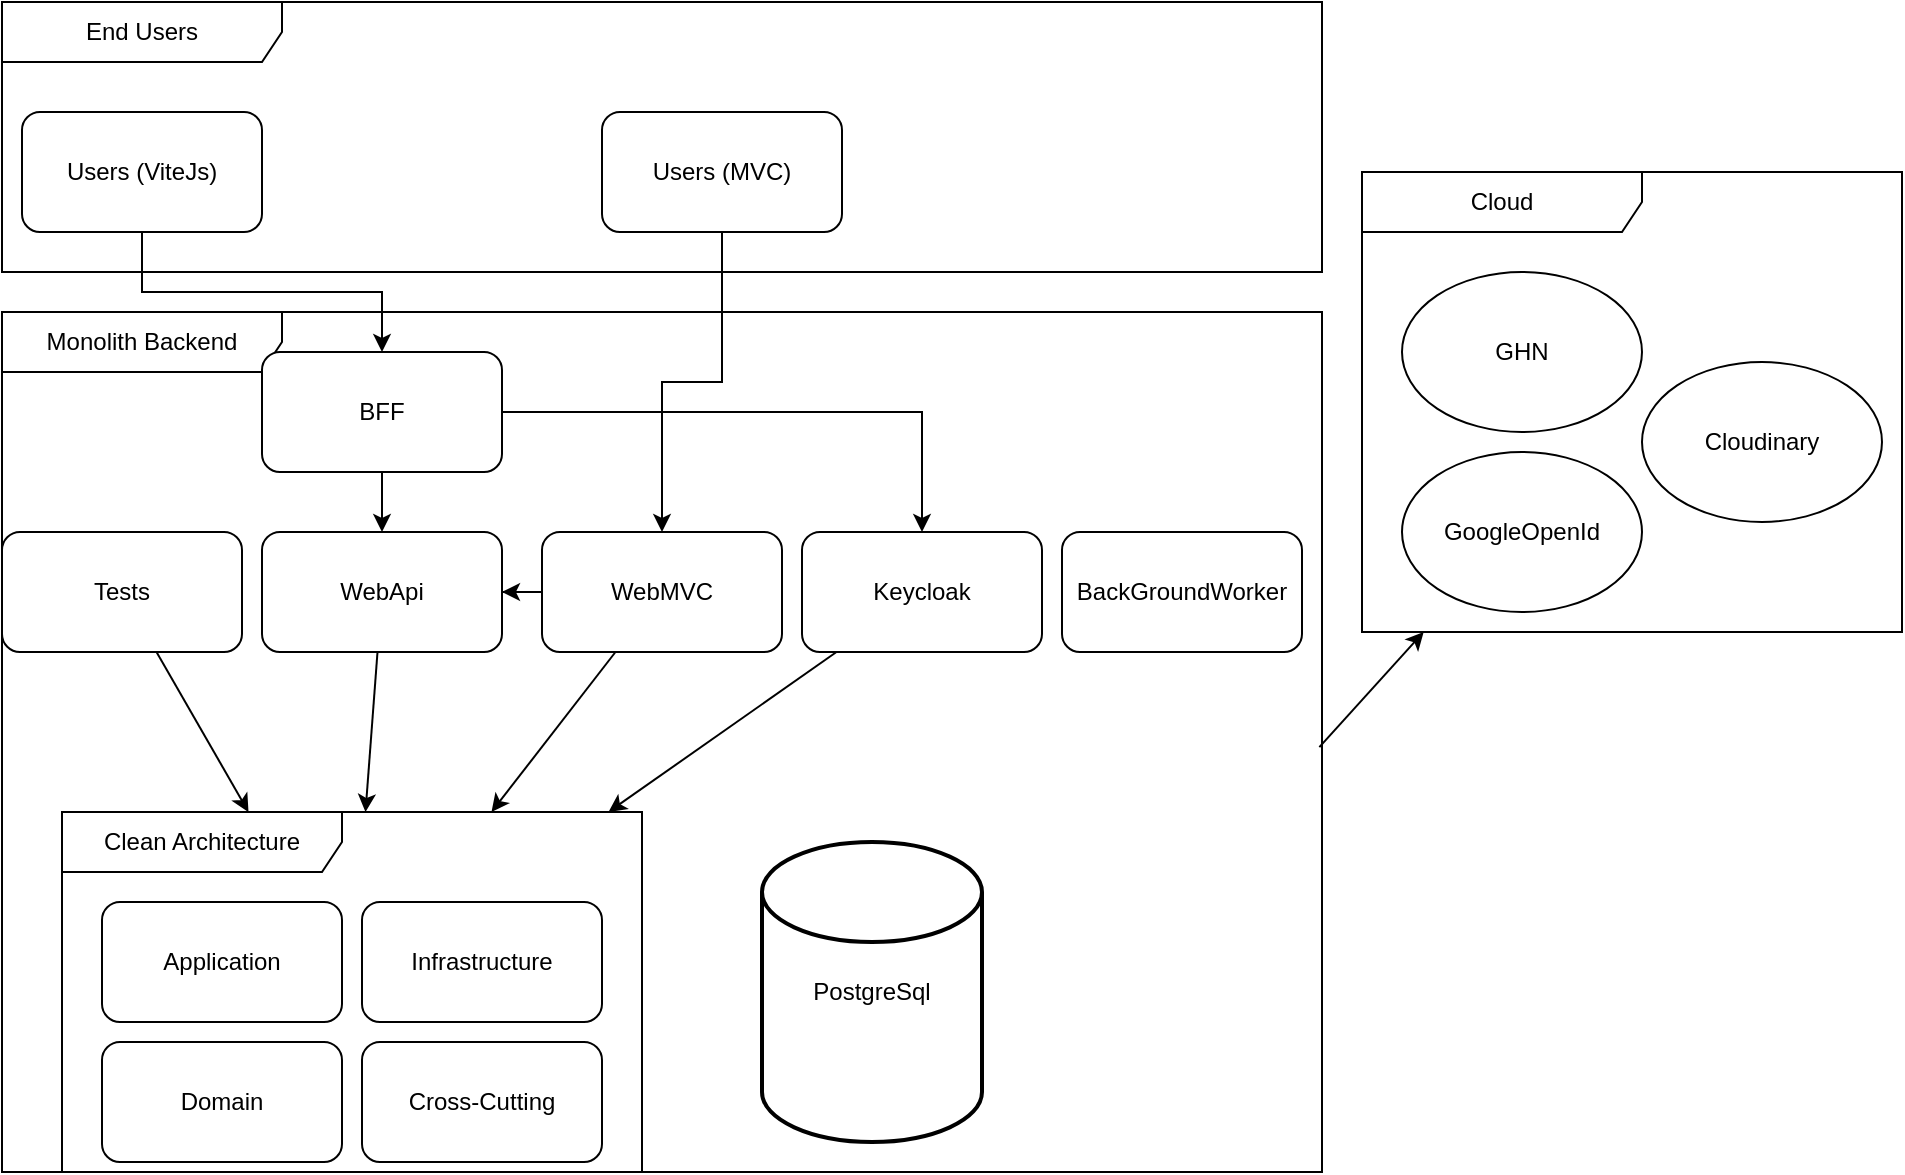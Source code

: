 <mxfile version="26.2.12" pages="2">
  <diagram name="Page-1" id="WS1Qd_SUKa9Jlxbu_MnT">
    <mxGraphModel dx="1215" dy="1454" grid="1" gridSize="10" guides="1" tooltips="1" connect="1" arrows="1" fold="1" page="1" pageScale="1" pageWidth="1100" pageHeight="850" math="0" shadow="0">
      <root>
        <mxCell id="0" />
        <mxCell id="1" parent="0" />
        <mxCell id="kZfsUoKmfzgFYKaYsRHd-48" value="" style="edgeStyle=orthogonalEdgeStyle;rounded=0;orthogonalLoop=1;jettySize=auto;html=1;" parent="1" source="hT3tXOvIoMV8yMWTtYdV-3" target="hT3tXOvIoMV8yMWTtYdV-4" edge="1">
          <mxGeometry relative="1" as="geometry" />
        </mxCell>
        <mxCell id="hT3tXOvIoMV8yMWTtYdV-3" value="WebMVC" style="rounded=1;whiteSpace=wrap;html=1;" parent="1" vertex="1">
          <mxGeometry x="350" y="250" width="120" height="60" as="geometry" />
        </mxCell>
        <mxCell id="hT3tXOvIoMV8yMWTtYdV-4" value="WebApi" style="rounded=1;whiteSpace=wrap;html=1;" parent="1" vertex="1">
          <mxGeometry x="210" y="250" width="120" height="60" as="geometry" />
        </mxCell>
        <mxCell id="kZfsUoKmfzgFYKaYsRHd-41" value="PostgreSql" style="strokeWidth=2;html=1;shape=mxgraph.flowchart.database;whiteSpace=wrap;" parent="1" vertex="1">
          <mxGeometry x="460" y="405" width="110" height="150" as="geometry" />
        </mxCell>
        <mxCell id="kZfsUoKmfzgFYKaYsRHd-15" value="Monolith Backend" style="shape=umlFrame;whiteSpace=wrap;html=1;pointerEvents=0;width=140;height=30;" parent="1" vertex="1">
          <mxGeometry x="80" y="140" width="660" height="430" as="geometry" />
        </mxCell>
        <mxCell id="iy_XooArhHiPdHr4kV8d-7" value="Tests" style="rounded=1;whiteSpace=wrap;html=1;" parent="1" vertex="1">
          <mxGeometry x="80" y="250" width="120" height="60" as="geometry" />
        </mxCell>
        <mxCell id="iy_XooArhHiPdHr4kV8d-11" style="edgeStyle=orthogonalEdgeStyle;rounded=0;orthogonalLoop=1;jettySize=auto;html=1;exitX=0.5;exitY=1;exitDx=0;exitDy=0;" parent="1" edge="1">
          <mxGeometry relative="1" as="geometry">
            <mxPoint x="585" y="435" as="sourcePoint" />
            <mxPoint x="585" y="435" as="targetPoint" />
          </mxGeometry>
        </mxCell>
        <mxCell id="uQ87ipOgRGaYVOCsxW2n-3" value="Application" style="rounded=1;whiteSpace=wrap;html=1;" parent="1" vertex="1">
          <mxGeometry x="130" y="435" width="120" height="60" as="geometry" />
        </mxCell>
        <mxCell id="_mJTwIaDnK2bTvEYmpJ9-1" value="Domain" style="rounded=1;whiteSpace=wrap;html=1;" parent="1" vertex="1">
          <mxGeometry x="130" y="505" width="120" height="60" as="geometry" />
        </mxCell>
        <mxCell id="_mJTwIaDnK2bTvEYmpJ9-5" value="" style="edgeStyle=orthogonalEdgeStyle;rounded=0;orthogonalLoop=1;jettySize=auto;html=1;" parent="1" source="_mJTwIaDnK2bTvEYmpJ9-3" target="_mJTwIaDnK2bTvEYmpJ9-4" edge="1">
          <mxGeometry relative="1" as="geometry" />
        </mxCell>
        <mxCell id="_mJTwIaDnK2bTvEYmpJ9-3" value="Users (ViteJs)" style="rounded=1;whiteSpace=wrap;html=1;" parent="1" vertex="1">
          <mxGeometry x="90" y="40" width="120" height="60" as="geometry" />
        </mxCell>
        <mxCell id="_mJTwIaDnK2bTvEYmpJ9-7" style="edgeStyle=orthogonalEdgeStyle;rounded=0;orthogonalLoop=1;jettySize=auto;html=1;" parent="1" source="_mJTwIaDnK2bTvEYmpJ9-4" target="hT3tXOvIoMV8yMWTtYdV-4" edge="1">
          <mxGeometry relative="1" as="geometry" />
        </mxCell>
        <mxCell id="_mJTwIaDnK2bTvEYmpJ9-9" value="" style="edgeStyle=orthogonalEdgeStyle;rounded=0;orthogonalLoop=1;jettySize=auto;html=1;" parent="1" source="_mJTwIaDnK2bTvEYmpJ9-4" target="_mJTwIaDnK2bTvEYmpJ9-8" edge="1">
          <mxGeometry relative="1" as="geometry" />
        </mxCell>
        <mxCell id="_mJTwIaDnK2bTvEYmpJ9-4" value="BFF" style="rounded=1;whiteSpace=wrap;html=1;" parent="1" vertex="1">
          <mxGeometry x="210" y="160" width="120" height="60" as="geometry" />
        </mxCell>
        <mxCell id="_mJTwIaDnK2bTvEYmpJ9-8" value="Keycloak" style="rounded=1;whiteSpace=wrap;html=1;" parent="1" vertex="1">
          <mxGeometry x="480" y="250" width="120" height="60" as="geometry" />
        </mxCell>
        <mxCell id="_mJTwIaDnK2bTvEYmpJ9-15" style="edgeStyle=orthogonalEdgeStyle;rounded=0;orthogonalLoop=1;jettySize=auto;html=1;" parent="1" source="_mJTwIaDnK2bTvEYmpJ9-14" target="hT3tXOvIoMV8yMWTtYdV-3" edge="1">
          <mxGeometry relative="1" as="geometry" />
        </mxCell>
        <mxCell id="_mJTwIaDnK2bTvEYmpJ9-14" value="Users (MVC)" style="rounded=1;whiteSpace=wrap;html=1;" parent="1" vertex="1">
          <mxGeometry x="380" y="40" width="120" height="60" as="geometry" />
        </mxCell>
        <mxCell id="_mJTwIaDnK2bTvEYmpJ9-17" value="Infrastructure" style="rounded=1;whiteSpace=wrap;html=1;" parent="1" vertex="1">
          <mxGeometry x="260" y="435" width="120" height="60" as="geometry" />
        </mxCell>
        <mxCell id="_mJTwIaDnK2bTvEYmpJ9-18" value="Cross-Cutting" style="rounded=1;whiteSpace=wrap;html=1;" parent="1" vertex="1">
          <mxGeometry x="260" y="505" width="120" height="60" as="geometry" />
        </mxCell>
        <mxCell id="_mJTwIaDnK2bTvEYmpJ9-19" value="Clean Architecture" style="shape=umlFrame;whiteSpace=wrap;html=1;pointerEvents=0;width=140;height=30;" parent="1" vertex="1">
          <mxGeometry x="110" y="390" width="290" height="180" as="geometry" />
        </mxCell>
        <mxCell id="_mJTwIaDnK2bTvEYmpJ9-23" value="" style="endArrow=classic;html=1;rounded=0;" parent="1" source="iy_XooArhHiPdHr4kV8d-7" target="_mJTwIaDnK2bTvEYmpJ9-19" edge="1">
          <mxGeometry width="50" height="50" relative="1" as="geometry">
            <mxPoint x="600" y="340" as="sourcePoint" />
            <mxPoint x="650" y="290" as="targetPoint" />
          </mxGeometry>
        </mxCell>
        <mxCell id="_mJTwIaDnK2bTvEYmpJ9-25" value="" style="endArrow=classic;html=1;rounded=0;" parent="1" source="hT3tXOvIoMV8yMWTtYdV-4" target="_mJTwIaDnK2bTvEYmpJ9-19" edge="1">
          <mxGeometry width="50" height="50" relative="1" as="geometry">
            <mxPoint x="188" y="320" as="sourcePoint" />
            <mxPoint x="290" y="400" as="targetPoint" />
          </mxGeometry>
        </mxCell>
        <mxCell id="_mJTwIaDnK2bTvEYmpJ9-26" value="" style="endArrow=classic;html=1;rounded=0;" parent="1" source="hT3tXOvIoMV8yMWTtYdV-3" target="_mJTwIaDnK2bTvEYmpJ9-19" edge="1">
          <mxGeometry width="50" height="50" relative="1" as="geometry">
            <mxPoint x="307" y="320" as="sourcePoint" />
            <mxPoint x="353" y="400" as="targetPoint" />
          </mxGeometry>
        </mxCell>
        <mxCell id="_mJTwIaDnK2bTvEYmpJ9-27" value="" style="endArrow=classic;html=1;rounded=0;" parent="1" source="_mJTwIaDnK2bTvEYmpJ9-8" target="_mJTwIaDnK2bTvEYmpJ9-19" edge="1">
          <mxGeometry width="50" height="50" relative="1" as="geometry">
            <mxPoint x="443" y="320" as="sourcePoint" />
            <mxPoint x="425" y="400" as="targetPoint" />
          </mxGeometry>
        </mxCell>
        <mxCell id="_mJTwIaDnK2bTvEYmpJ9-28" value="" style="endArrow=classic;html=1;rounded=0;exitX=0.998;exitY=0.506;exitDx=0;exitDy=0;exitPerimeter=0;" parent="1" source="kZfsUoKmfzgFYKaYsRHd-15" target="_mJTwIaDnK2bTvEYmpJ9-29" edge="1">
          <mxGeometry width="50" height="50" relative="1" as="geometry">
            <mxPoint x="579" y="320" as="sourcePoint" />
            <mxPoint x="840" y="420" as="targetPoint" />
          </mxGeometry>
        </mxCell>
        <mxCell id="_mJTwIaDnK2bTvEYmpJ9-32" value="End Users" style="shape=umlFrame;whiteSpace=wrap;html=1;pointerEvents=0;width=140;height=30;" parent="1" vertex="1">
          <mxGeometry x="80" y="-15" width="660" height="135" as="geometry" />
        </mxCell>
        <mxCell id="_mJTwIaDnK2bTvEYmpJ9-34" value="" style="group" parent="1" vertex="1" connectable="0">
          <mxGeometry x="760" y="70" width="270" height="230" as="geometry" />
        </mxCell>
        <mxCell id="kZfsUoKmfzgFYKaYsRHd-35" value="Cloudinary" style="ellipse;whiteSpace=wrap;html=1;" parent="_mJTwIaDnK2bTvEYmpJ9-34" vertex="1">
          <mxGeometry x="140" y="95" width="120" height="80" as="geometry" />
        </mxCell>
        <mxCell id="kZfsUoKmfzgFYKaYsRHd-39" value="GoogleOpenId" style="ellipse;whiteSpace=wrap;html=1;" parent="_mJTwIaDnK2bTvEYmpJ9-34" vertex="1">
          <mxGeometry x="20" y="140" width="120" height="80" as="geometry" />
        </mxCell>
        <mxCell id="Z1kF_d6296XIwxNKDmiX-1" value="GHN" style="ellipse;whiteSpace=wrap;html=1;" parent="_mJTwIaDnK2bTvEYmpJ9-34" vertex="1">
          <mxGeometry x="20" y="50" width="120" height="80" as="geometry" />
        </mxCell>
        <mxCell id="_mJTwIaDnK2bTvEYmpJ9-29" value="Cloud" style="shape=umlFrame;whiteSpace=wrap;html=1;pointerEvents=0;width=140;height=30;" parent="_mJTwIaDnK2bTvEYmpJ9-34" vertex="1">
          <mxGeometry width="270" height="230" as="geometry" />
        </mxCell>
        <mxCell id="XNaDJOQneKp4bcFKr7OF-1" value="BackGroundWorker" style="rounded=1;whiteSpace=wrap;html=1;" vertex="1" parent="1">
          <mxGeometry x="610" y="250" width="120" height="60" as="geometry" />
        </mxCell>
      </root>
    </mxGraphModel>
  </diagram>
  <diagram id="6sP1MepMBg7ISx8PSdp8" name="Page-2">
    <mxGraphModel dx="1215" dy="604" grid="1" gridSize="10" guides="1" tooltips="1" connect="1" arrows="1" fold="1" page="1" pageScale="1" pageWidth="1100" pageHeight="850" math="0" shadow="0">
      <root>
        <mxCell id="0" />
        <mxCell id="1" parent="0" />
      </root>
    </mxGraphModel>
  </diagram>
</mxfile>
